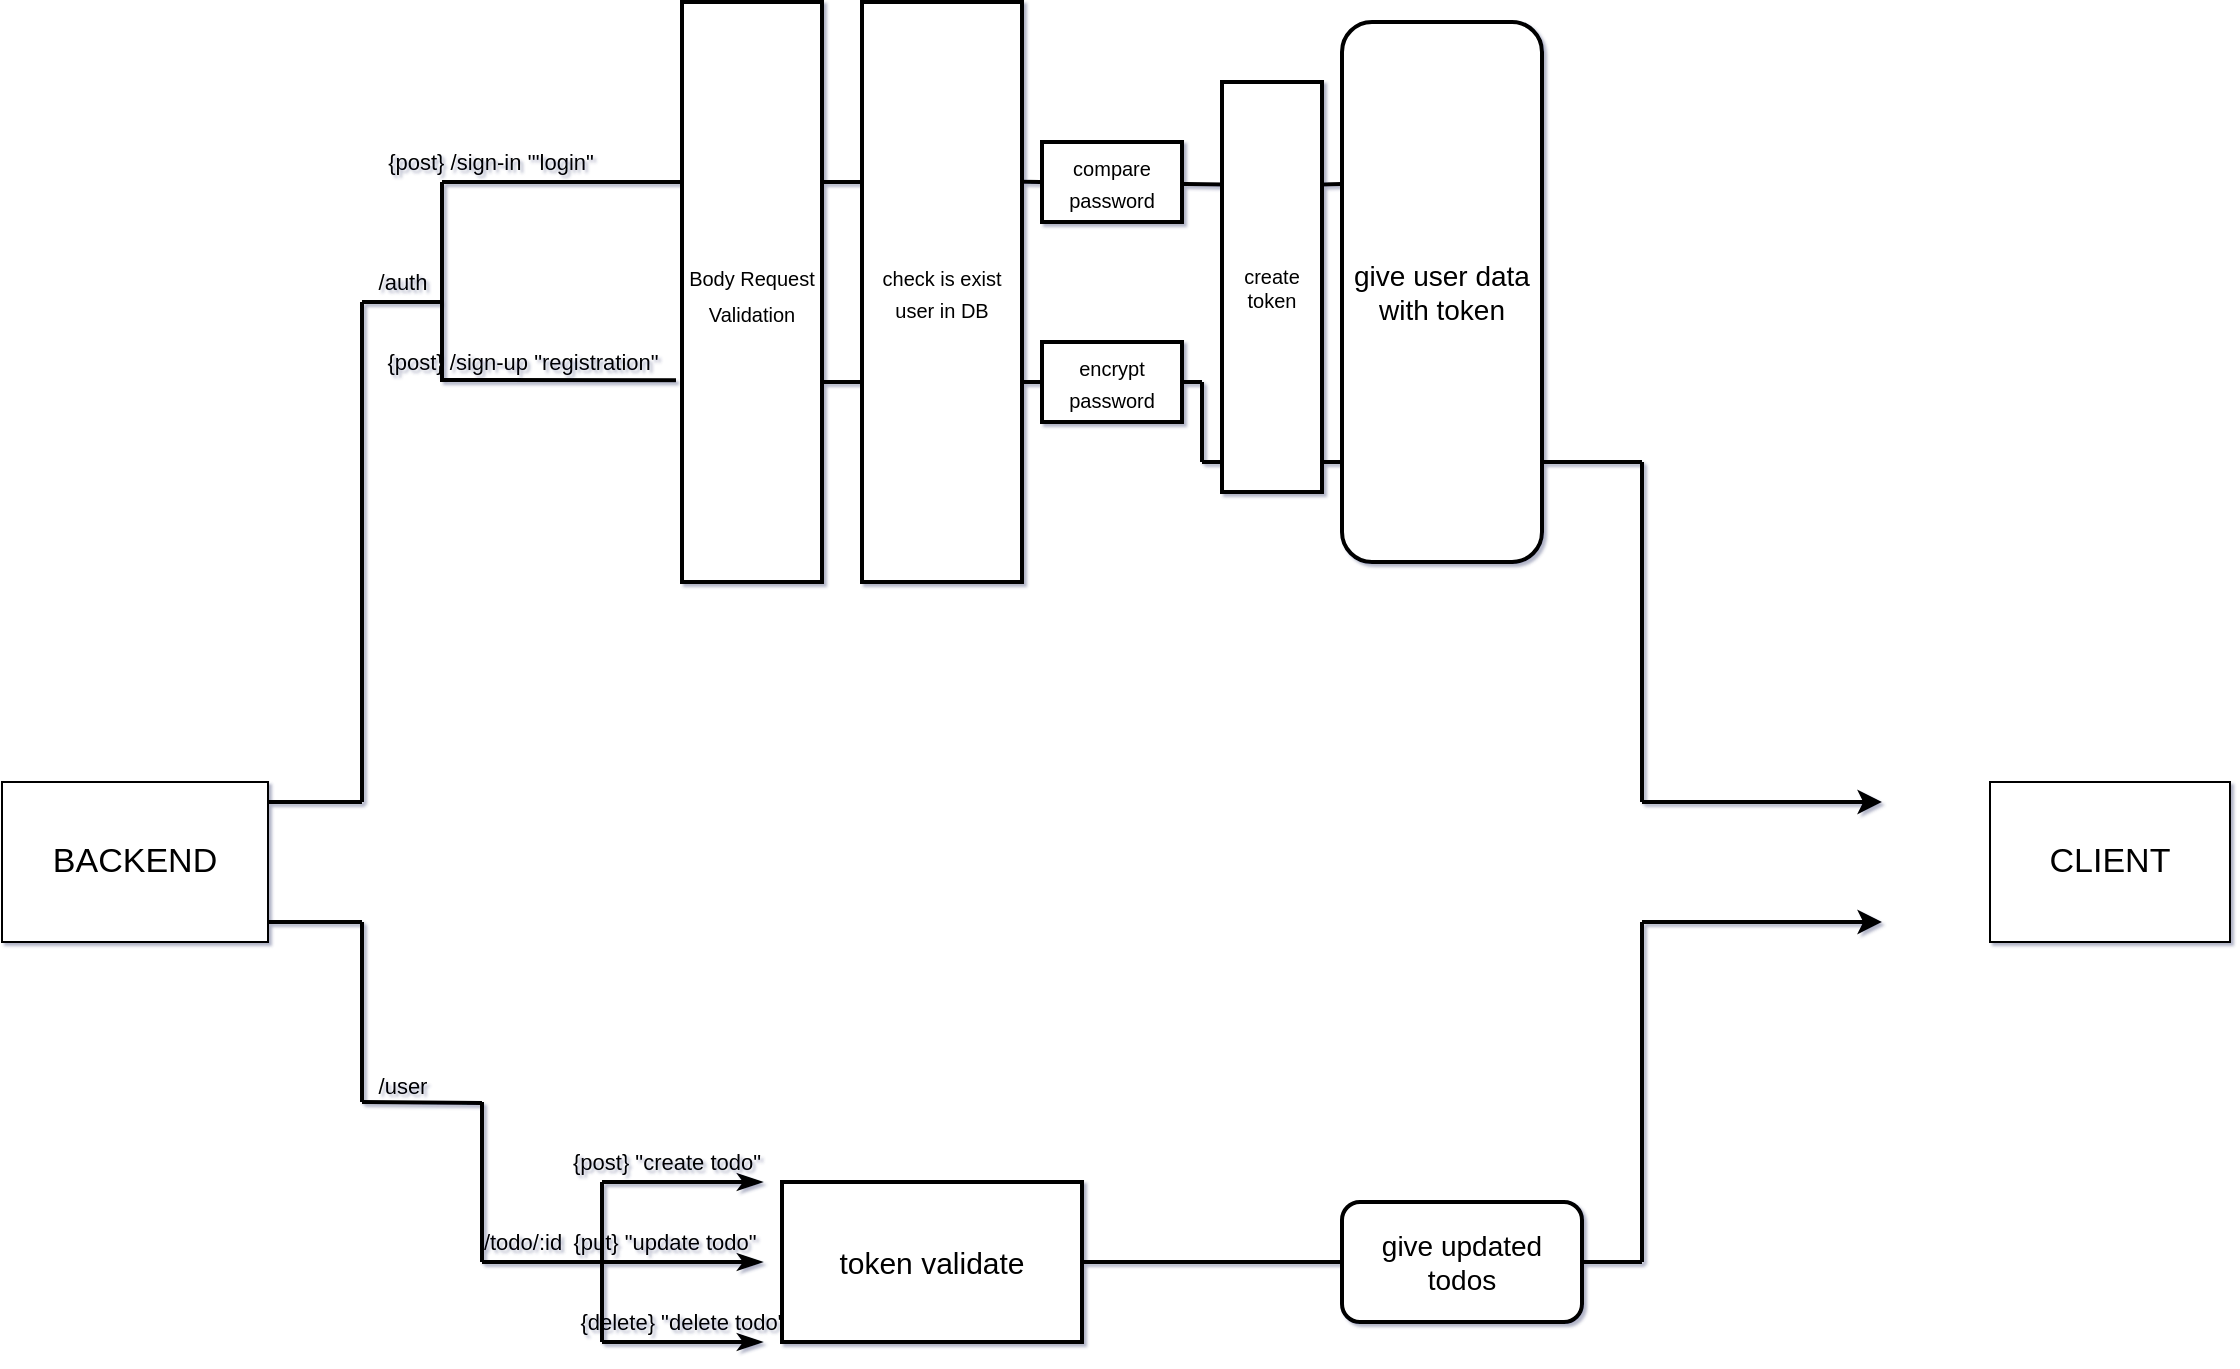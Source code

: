 <mxfile>
    <diagram id="iWKC295vnnVNWairyzng" name="Page-1">
        <mxGraphModel dx="1529" dy="456" grid="1" gridSize="10" guides="1" tooltips="1" connect="1" arrows="1" fold="1" page="1" pageScale="1" pageWidth="827" pageHeight="1169" background="#ffffff" math="0" shadow="1">
            <root>
                <mxCell id="0"/>
                <mxCell id="1" parent="0"/>
                <mxCell id="2" value="&lt;font style=&quot;font-size: 17px;&quot;&gt;CLIENT&lt;/font&gt;" style="rounded=0;whiteSpace=wrap;html=1;" parent="1" vertex="1">
                    <mxGeometry x="414" y="520" width="120" height="80" as="geometry"/>
                </mxCell>
                <mxCell id="3" value="BACKEND" style="rounded=0;whiteSpace=wrap;html=1;fontSize=17;" parent="1" vertex="1">
                    <mxGeometry x="-580" y="520" width="133" height="80" as="geometry"/>
                </mxCell>
                <mxCell id="14" value="" style="endArrow=none;html=1;rounded=1;labelBackgroundColor=none;labelBorderColor=none;strokeColor=#000000;strokeWidth=2;fontSize=15;fontColor=#000000;" parent="1" edge="1">
                    <mxGeometry width="50" height="50" relative="1" as="geometry">
                        <mxPoint x="-400" y="530" as="sourcePoint"/>
                        <mxPoint x="-400" y="440" as="targetPoint"/>
                        <Array as="points"/>
                    </mxGeometry>
                </mxCell>
                <mxCell id="29" value="&lt;font style=&quot;font-size: 14px;&quot;&gt;give user data with token&lt;/font&gt;" style="rounded=1;whiteSpace=wrap;html=1;strokeColor=#000000;strokeWidth=2;fontSize=11;fontColor=#000000;fillColor=#FFFFFF;" parent="1" vertex="1">
                    <mxGeometry x="90" y="140" width="100" height="270" as="geometry"/>
                </mxCell>
                <mxCell id="32" value="" style="endArrow=none;html=1;rounded=1;labelBackgroundColor=none;labelBorderColor=none;strokeColor=#000000;strokeWidth=2;fontSize=11;fontColor=#000000;" parent="1" edge="1">
                    <mxGeometry width="50" height="50" relative="1" as="geometry">
                        <mxPoint x="190" y="360" as="sourcePoint"/>
                        <mxPoint x="240" y="360" as="targetPoint"/>
                    </mxGeometry>
                </mxCell>
                <mxCell id="34" value="" style="endArrow=none;html=1;rounded=1;labelBackgroundColor=none;labelBorderColor=none;strokeColor=#000000;strokeWidth=2;fontSize=11;fontColor=#000000;" parent="1" edge="1">
                    <mxGeometry width="50" height="50" relative="1" as="geometry">
                        <mxPoint x="240" y="530" as="sourcePoint"/>
                        <mxPoint x="240" y="360" as="targetPoint"/>
                    </mxGeometry>
                </mxCell>
                <mxCell id="37" value="" style="endArrow=classic;html=1;rounded=1;labelBackgroundColor=none;labelBorderColor=none;strokeColor=#000000;strokeWidth=2;fontSize=11;fontColor=#000000;" parent="1" edge="1">
                    <mxGeometry width="50" height="50" relative="1" as="geometry">
                        <mxPoint x="240" y="530" as="sourcePoint"/>
                        <mxPoint x="360" y="530" as="targetPoint"/>
                    </mxGeometry>
                </mxCell>
                <mxCell id="39" value="" style="endArrow=none;html=1;rounded=1;labelBackgroundColor=none;labelBorderColor=none;strokeColor=#000000;strokeWidth=2;fontSize=11;fontColor=#000000;" parent="1" edge="1">
                    <mxGeometry width="50" height="50" relative="1" as="geometry">
                        <mxPoint x="-447" y="530" as="sourcePoint"/>
                        <mxPoint x="-400" y="530" as="targetPoint"/>
                    </mxGeometry>
                </mxCell>
                <mxCell id="40" value="" style="endArrow=none;html=1;rounded=1;labelBackgroundColor=none;labelBorderColor=none;strokeColor=#000000;strokeWidth=2;fontSize=11;fontColor=#000000;" parent="1" edge="1">
                    <mxGeometry width="50" height="50" relative="1" as="geometry">
                        <mxPoint x="-447" y="590" as="sourcePoint"/>
                        <mxPoint x="-400" y="590" as="targetPoint"/>
                    </mxGeometry>
                </mxCell>
                <mxCell id="41" value="" style="endArrow=none;html=1;rounded=1;labelBackgroundColor=none;labelBorderColor=none;strokeColor=#000000;strokeWidth=2;fontSize=15;fontColor=#000000;" parent="1" edge="1">
                    <mxGeometry width="50" height="50" relative="1" as="geometry">
                        <mxPoint x="-400" y="680" as="sourcePoint"/>
                        <mxPoint x="-400" y="590" as="targetPoint"/>
                        <Array as="points"/>
                    </mxGeometry>
                </mxCell>
                <mxCell id="42" value="&lt;span style=&quot;font-size: 11px;&quot;&gt;/user&lt;br&gt;&lt;/span&gt;" style="endArrow=none;html=1;rounded=1;labelBackgroundColor=none;labelBorderColor=none;strokeColor=#000000;strokeWidth=2;fontSize=15;fontColor=#000000;endFill=0;" parent="1" edge="1">
                    <mxGeometry x="-0.336" y="10" width="50" height="50" relative="1" as="geometry">
                        <mxPoint x="-400" y="680" as="sourcePoint"/>
                        <mxPoint x="-340" y="680.5" as="targetPoint"/>
                        <mxPoint as="offset"/>
                    </mxGeometry>
                </mxCell>
                <mxCell id="43" value="" style="endArrow=none;html=1;rounded=1;labelBackgroundColor=none;labelBorderColor=none;strokeColor=#000000;strokeWidth=2;fontSize=11;fontColor=#000000;" parent="1" edge="1">
                    <mxGeometry width="50" height="50" relative="1" as="geometry">
                        <mxPoint x="-340" y="760" as="sourcePoint"/>
                        <mxPoint x="-340" y="680" as="targetPoint"/>
                        <Array as="points"/>
                    </mxGeometry>
                </mxCell>
                <mxCell id="44" value="/todo/:id" style="endArrow=none;html=1;rounded=1;labelBackgroundColor=none;labelBorderColor=none;strokeColor=#000000;strokeWidth=2;fontSize=11;fontColor=#000000;" parent="1" edge="1">
                    <mxGeometry x="-0.333" y="10" width="50" height="50" relative="1" as="geometry">
                        <mxPoint x="-340" y="760" as="sourcePoint"/>
                        <mxPoint x="-280" y="760" as="targetPoint"/>
                        <mxPoint as="offset"/>
                    </mxGeometry>
                </mxCell>
                <mxCell id="45" value="" style="endArrow=none;html=1;rounded=1;labelBackgroundColor=none;labelBorderColor=none;strokeColor=#000000;strokeWidth=2;fontSize=11;fontColor=#000000;" parent="1" edge="1">
                    <mxGeometry width="50" height="50" relative="1" as="geometry">
                        <mxPoint x="-280" y="800" as="sourcePoint"/>
                        <mxPoint x="-280" y="720" as="targetPoint"/>
                    </mxGeometry>
                </mxCell>
                <mxCell id="46" value="" style="endArrow=classicThin;html=1;rounded=1;labelBackgroundColor=none;labelBorderColor=none;strokeColor=#000000;strokeWidth=2;fontSize=11;fontColor=#000000;endFill=1;" parent="1" edge="1">
                    <mxGeometry width="50" height="50" relative="1" as="geometry">
                        <mxPoint x="-280" y="720" as="sourcePoint"/>
                        <mxPoint x="-200" y="720" as="targetPoint"/>
                    </mxGeometry>
                </mxCell>
                <mxCell id="83" value="{post} &quot;create todo&quot;" style="edgeLabel;html=1;align=center;verticalAlign=middle;resizable=0;points=[];fontSize=11;fontColor=#000000;labelBackgroundColor=none;" parent="46" vertex="1" connectable="0">
                    <mxGeometry x="-0.464" y="-2" relative="1" as="geometry">
                        <mxPoint x="10" y="-12" as="offset"/>
                    </mxGeometry>
                </mxCell>
                <mxCell id="47" value="" style="endArrow=classicThin;html=1;rounded=1;labelBackgroundColor=none;labelBorderColor=none;strokeColor=#000000;strokeWidth=2;fontSize=11;fontColor=#000000;endFill=1;" parent="1" edge="1">
                    <mxGeometry width="50" height="50" relative="1" as="geometry">
                        <mxPoint x="-280" y="760" as="sourcePoint"/>
                        <mxPoint x="-200" y="760" as="targetPoint"/>
                    </mxGeometry>
                </mxCell>
                <mxCell id="51" value="{put} &quot;update todo&quot;" style="edgeLabel;html=1;align=center;verticalAlign=middle;resizable=0;points=[];fontSize=11;fontColor=#000000;labelBackgroundColor=none;" parent="47" vertex="1" connectable="0">
                    <mxGeometry x="-0.204" y="1" relative="1" as="geometry">
                        <mxPoint x="-1" y="-9" as="offset"/>
                    </mxGeometry>
                </mxCell>
                <mxCell id="48" value="" style="endArrow=classicThin;html=1;rounded=1;labelBackgroundColor=none;labelBorderColor=none;strokeColor=#000000;strokeWidth=2;fontSize=11;fontColor=#000000;endFill=1;" parent="1" edge="1">
                    <mxGeometry width="50" height="50" relative="1" as="geometry">
                        <mxPoint x="-280" y="800" as="sourcePoint"/>
                        <mxPoint x="-200" y="800" as="targetPoint"/>
                    </mxGeometry>
                </mxCell>
                <mxCell id="52" value="{delete} &quot;delete todo&quot;" style="edgeLabel;html=1;align=center;verticalAlign=middle;resizable=0;points=[];fontSize=11;fontColor=#000000;labelBackgroundColor=none;" parent="48" vertex="1" connectable="0">
                    <mxGeometry x="-0.037" y="4" relative="1" as="geometry">
                        <mxPoint x="1" y="-6" as="offset"/>
                    </mxGeometry>
                </mxCell>
                <mxCell id="54" value="&lt;font style=&quot;font-size: 15px;&quot;&gt;token validate&lt;br&gt;&lt;/font&gt;" style="rounded=0;whiteSpace=wrap;html=1;labelBackgroundColor=none;strokeColor=#000000;strokeWidth=2;fontSize=11;fontColor=#000000;fillColor=#FFFFFF;" parent="1" vertex="1">
                    <mxGeometry x="-190" y="720" width="150" height="80" as="geometry"/>
                </mxCell>
                <mxCell id="55" value="&lt;font style=&quot;font-size: 10px;&quot;&gt;Body Request Validation&lt;/font&gt;" style="rounded=0;whiteSpace=wrap;html=1;labelBackgroundColor=none;strokeColor=#000000;strokeWidth=2;fontSize=15;fontColor=#000000;fillColor=#FFFFFF;" parent="1" vertex="1">
                    <mxGeometry x="-240" y="130" width="70" height="290" as="geometry"/>
                </mxCell>
                <mxCell id="56" value="&lt;font style=&quot;font-size: 10px;&quot;&gt;encrypt password&lt;/font&gt;" style="rounded=0;whiteSpace=wrap;html=1;labelBackgroundColor=none;strokeColor=#000000;strokeWidth=2;fontSize=13;fontColor=#000000;fillColor=#FFFFFF;" parent="1" vertex="1">
                    <mxGeometry x="-60" y="300" width="70" height="40" as="geometry"/>
                </mxCell>
                <mxCell id="60" value="&lt;font style=&quot;font-size: 10px;&quot;&gt;check is exist user in DB&lt;/font&gt;" style="rounded=0;whiteSpace=wrap;html=1;labelBackgroundColor=none;strokeColor=#000000;strokeWidth=2;fontSize=13;fontColor=#000000;fillColor=#FFFFFF;" parent="1" vertex="1">
                    <mxGeometry x="-150" y="130" width="80" height="290" as="geometry"/>
                </mxCell>
                <mxCell id="67" value="" style="endArrow=none;html=1;rounded=1;labelBackgroundColor=none;labelBorderColor=none;strokeColor=#000000;strokeWidth=2;fontSize=13;fontColor=#000000;" parent="1" edge="1">
                    <mxGeometry width="50" height="50" relative="1" as="geometry">
                        <mxPoint x="-170" y="320" as="sourcePoint"/>
                        <mxPoint x="-150" y="320" as="targetPoint"/>
                    </mxGeometry>
                </mxCell>
                <mxCell id="69" value="create token" style="rounded=0;whiteSpace=wrap;html=1;labelBackgroundColor=none;strokeColor=#000000;strokeWidth=2;fontSize=10;fontColor=#000000;fillColor=#FFFFFF;" parent="1" vertex="1">
                    <mxGeometry x="30" y="170" width="50" height="205" as="geometry"/>
                </mxCell>
                <mxCell id="72" value="" style="endArrow=none;html=1;rounded=1;labelBackgroundColor=none;labelBorderColor=none;strokeColor=#000000;strokeWidth=2;fontSize=10;fontColor=#000000;exitX=1;exitY=0.5;exitDx=0;exitDy=0;" parent="1" source="56" edge="1">
                    <mxGeometry width="50" height="50" relative="1" as="geometry">
                        <mxPoint x="20" y="410" as="sourcePoint"/>
                        <mxPoint x="20" y="320" as="targetPoint"/>
                    </mxGeometry>
                </mxCell>
                <mxCell id="73" value="" style="endArrow=none;html=1;rounded=1;labelBackgroundColor=none;labelBorderColor=none;strokeColor=#000000;strokeWidth=2;fontSize=10;fontColor=#000000;" parent="1" edge="1">
                    <mxGeometry width="50" height="50" relative="1" as="geometry">
                        <mxPoint x="20" y="320" as="sourcePoint"/>
                        <mxPoint x="20" y="360" as="targetPoint"/>
                    </mxGeometry>
                </mxCell>
                <mxCell id="74" value="" style="endArrow=none;html=1;rounded=1;labelBackgroundColor=none;labelBorderColor=none;strokeColor=#000000;strokeWidth=2;fontSize=10;fontColor=#000000;" parent="1" edge="1">
                    <mxGeometry width="50" height="50" relative="1" as="geometry">
                        <mxPoint x="20" y="360" as="sourcePoint"/>
                        <mxPoint x="30" y="360" as="targetPoint"/>
                    </mxGeometry>
                </mxCell>
                <mxCell id="75" value="" style="endArrow=none;html=1;rounded=1;labelBackgroundColor=none;labelBorderColor=none;strokeColor=#000000;strokeWidth=2;fontSize=10;fontColor=#000000;" parent="1" edge="1">
                    <mxGeometry width="50" height="50" relative="1" as="geometry">
                        <mxPoint x="90" y="360" as="sourcePoint"/>
                        <mxPoint x="80" y="360" as="targetPoint"/>
                    </mxGeometry>
                </mxCell>
                <mxCell id="76" value="" style="endArrow=none;html=1;rounded=1;labelBackgroundColor=none;labelBorderColor=none;strokeColor=#000000;strokeWidth=2;fontSize=14;fontColor=#000000;exitX=1;exitY=0.5;exitDx=0;exitDy=0;" parent="1" source="54" edge="1">
                    <mxGeometry width="50" height="50" relative="1" as="geometry">
                        <mxPoint x="100" y="640" as="sourcePoint"/>
                        <mxPoint x="90" y="760" as="targetPoint"/>
                    </mxGeometry>
                </mxCell>
                <mxCell id="77" value="give updated todos" style="rounded=1;whiteSpace=wrap;html=1;labelBackgroundColor=none;strokeColor=#000000;strokeWidth=2;fontSize=14;fontColor=#000000;fillColor=#FFFFFF;" parent="1" vertex="1">
                    <mxGeometry x="90" y="730" width="120" height="60" as="geometry"/>
                </mxCell>
                <mxCell id="78" value="" style="endArrow=none;html=1;rounded=1;labelBackgroundColor=none;labelBorderColor=none;strokeColor=#000000;strokeWidth=2;fontSize=11;fontColor=#000000;exitX=1;exitY=0.5;exitDx=0;exitDy=0;" parent="1" source="77" edge="1">
                    <mxGeometry width="50" height="50" relative="1" as="geometry">
                        <mxPoint x="200.0" y="370.0" as="sourcePoint"/>
                        <mxPoint x="240" y="760" as="targetPoint"/>
                    </mxGeometry>
                </mxCell>
                <mxCell id="79" value="" style="endArrow=none;html=1;rounded=1;labelBackgroundColor=none;labelBorderColor=none;strokeColor=#000000;strokeWidth=2;fontSize=11;fontColor=#000000;" parent="1" edge="1">
                    <mxGeometry width="50" height="50" relative="1" as="geometry">
                        <mxPoint x="240" y="760" as="sourcePoint"/>
                        <mxPoint x="240" y="590.0" as="targetPoint"/>
                    </mxGeometry>
                </mxCell>
                <mxCell id="80" value="" style="endArrow=classic;html=1;rounded=1;labelBackgroundColor=none;labelBorderColor=none;strokeColor=#000000;strokeWidth=2;fontSize=11;fontColor=#000000;" parent="1" edge="1">
                    <mxGeometry width="50" height="50" relative="1" as="geometry">
                        <mxPoint x="240" y="590" as="sourcePoint"/>
                        <mxPoint x="360" y="590" as="targetPoint"/>
                    </mxGeometry>
                </mxCell>
                <mxCell id="84" value="" style="endArrow=none;html=1;rounded=1;labelBackgroundColor=none;labelBorderColor=none;strokeColor=#000000;strokeWidth=2;fontSize=11;fontColor=#000000;" parent="1" edge="1">
                    <mxGeometry width="50" height="50" relative="1" as="geometry">
                        <mxPoint x="-400" y="450" as="sourcePoint"/>
                        <mxPoint x="-400" y="280" as="targetPoint"/>
                    </mxGeometry>
                </mxCell>
                <mxCell id="85" value="/auth" style="endArrow=none;html=1;rounded=1;labelBackgroundColor=none;labelBorderColor=none;strokeColor=#000000;strokeWidth=2;fontSize=11;fontColor=#000000;" parent="1" edge="1">
                    <mxGeometry y="10" width="50" height="50" relative="1" as="geometry">
                        <mxPoint x="-400" y="280" as="sourcePoint"/>
                        <mxPoint x="-360" y="280" as="targetPoint"/>
                        <mxPoint as="offset"/>
                    </mxGeometry>
                </mxCell>
                <mxCell id="86" value="" style="endArrow=none;html=1;rounded=1;labelBackgroundColor=none;labelBorderColor=none;strokeColor=#000000;strokeWidth=2;fontSize=11;fontColor=#000000;" parent="1" edge="1">
                    <mxGeometry width="50" height="50" relative="1" as="geometry">
                        <mxPoint x="-360" y="280" as="sourcePoint"/>
                        <mxPoint x="-360" y="220" as="targetPoint"/>
                    </mxGeometry>
                </mxCell>
                <mxCell id="87" value="" style="endArrow=none;html=1;rounded=1;labelBackgroundColor=none;labelBorderColor=none;strokeColor=#000000;strokeWidth=2;fontSize=11;fontColor=#000000;" parent="1" edge="1">
                    <mxGeometry width="50" height="50" relative="1" as="geometry">
                        <mxPoint x="-360" y="220" as="sourcePoint"/>
                        <mxPoint x="-320" y="220" as="targetPoint"/>
                    </mxGeometry>
                </mxCell>
                <mxCell id="88" value="{post} /sign-in '&quot;login&quot;" style="edgeLabel;html=1;align=center;verticalAlign=middle;resizable=0;points=[];fontSize=11;fontColor=#000000;labelBackgroundColor=none;" parent="87" vertex="1" connectable="0">
                    <mxGeometry x="0.174" y="2" relative="1" as="geometry">
                        <mxPoint y="-8" as="offset"/>
                    </mxGeometry>
                </mxCell>
                <mxCell id="89" value="" style="endArrow=none;html=1;rounded=1;labelBackgroundColor=none;labelBorderColor=none;strokeColor=#000000;strokeWidth=2;fontSize=11;fontColor=#000000;entryX=0;entryY=0.5;entryDx=0;entryDy=0;" parent="1" target="56" edge="1">
                    <mxGeometry width="50" height="50" relative="1" as="geometry">
                        <mxPoint x="-70" y="320" as="sourcePoint"/>
                        <mxPoint x="-70" y="290" as="targetPoint"/>
                    </mxGeometry>
                </mxCell>
                <mxCell id="91" value="" style="endArrow=none;html=1;rounded=1;labelBackgroundColor=none;labelBorderColor=none;strokeColor=#000000;strokeWidth=2;fontSize=11;fontColor=#000000;" parent="1" edge="1">
                    <mxGeometry width="50" height="50" relative="1" as="geometry">
                        <mxPoint x="-320" y="220" as="sourcePoint"/>
                        <mxPoint x="-240" y="220" as="targetPoint"/>
                    </mxGeometry>
                </mxCell>
                <mxCell id="92" value="" style="endArrow=none;html=1;rounded=1;labelBackgroundColor=none;labelBorderColor=none;strokeColor=#000000;strokeWidth=2;fontSize=13;fontColor=#000000;" parent="1" edge="1">
                    <mxGeometry width="50" height="50" relative="1" as="geometry">
                        <mxPoint x="-170" y="220" as="sourcePoint"/>
                        <mxPoint x="-150" y="220" as="targetPoint"/>
                        <Array as="points">
                            <mxPoint x="-160" y="220"/>
                        </Array>
                    </mxGeometry>
                </mxCell>
                <mxCell id="93" value="" style="endArrow=none;html=1;rounded=1;labelBackgroundColor=none;labelBorderColor=none;strokeColor=#000000;strokeWidth=2;fontSize=11;fontColor=#000000;exitX=1;exitY=0.31;exitDx=0;exitDy=0;exitPerimeter=0;entryX=0;entryY=0.25;entryDx=0;entryDy=0;" parent="1" source="60" target="69" edge="1">
                    <mxGeometry width="50" height="50" relative="1" as="geometry">
                        <mxPoint x="10" y="270" as="sourcePoint"/>
                        <mxPoint x="20" y="220" as="targetPoint"/>
                    </mxGeometry>
                </mxCell>
                <mxCell id="95" value="" style="endArrow=none;html=1;strokeColor=#000000;strokeWidth=2;" parent="1" edge="1">
                    <mxGeometry width="50" height="50" relative="1" as="geometry">
                        <mxPoint x="-360" y="280" as="sourcePoint"/>
                        <mxPoint x="-360" y="320" as="targetPoint"/>
                    </mxGeometry>
                </mxCell>
                <mxCell id="97" value="" style="endArrow=none;html=1;strokeColor=#000000;strokeWidth=2;exitX=1;exitY=0.25;exitDx=0;exitDy=0;entryX=0;entryY=0.3;entryDx=0;entryDy=0;entryPerimeter=0;" parent="1" source="69" target="29" edge="1">
                    <mxGeometry width="50" height="50" relative="1" as="geometry">
                        <mxPoint x="40" y="330" as="sourcePoint"/>
                        <mxPoint x="90" y="280" as="targetPoint"/>
                    </mxGeometry>
                </mxCell>
                <mxCell id="98" value="" style="endArrow=none;html=1;strokeColor=#000000;strokeWidth=2;entryX=-0.043;entryY=0.652;entryDx=0;entryDy=0;entryPerimeter=0;" parent="1" target="55" edge="1">
                    <mxGeometry width="50" height="50" relative="1" as="geometry">
                        <mxPoint x="-360" y="319" as="sourcePoint"/>
                        <mxPoint x="-120" y="280" as="targetPoint"/>
                    </mxGeometry>
                </mxCell>
                <mxCell id="99" value="{post} /sign-up &quot;registration&quot;" style="edgeLabel;html=1;align=center;verticalAlign=middle;resizable=0;points=[];fontSize=11;fontColor=#000000;labelBackgroundColor=none;" vertex="1" connectable="0" parent="1">
                    <mxGeometry x="-320" y="310" as="geometry"/>
                </mxCell>
                <mxCell id="100" value="&lt;font style=&quot;font-size: 10px;&quot;&gt;compare password&lt;br&gt;&lt;/font&gt;" style="rounded=0;whiteSpace=wrap;html=1;labelBackgroundColor=none;strokeColor=#000000;strokeWidth=2;fontSize=13;fontColor=#000000;fillColor=#FFFFFF;" vertex="1" parent="1">
                    <mxGeometry x="-60" y="200" width="70" height="40" as="geometry"/>
                </mxCell>
            </root>
        </mxGraphModel>
    </diagram>
</mxfile>